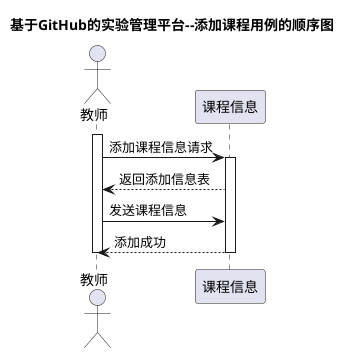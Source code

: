 @startuml
title 基于GitHub的实验管理平台--添加课程用例的顺序图
actor 教师
activate 教师
教师->课程信息:添加课程信息请求
activate 课程信息
课程信息-->教师:返回添加信息表
教师->课程信息:发送课程信息
课程信息-->教师:添加成功
deactivate 课程信息
deactivate 教师
@enduml